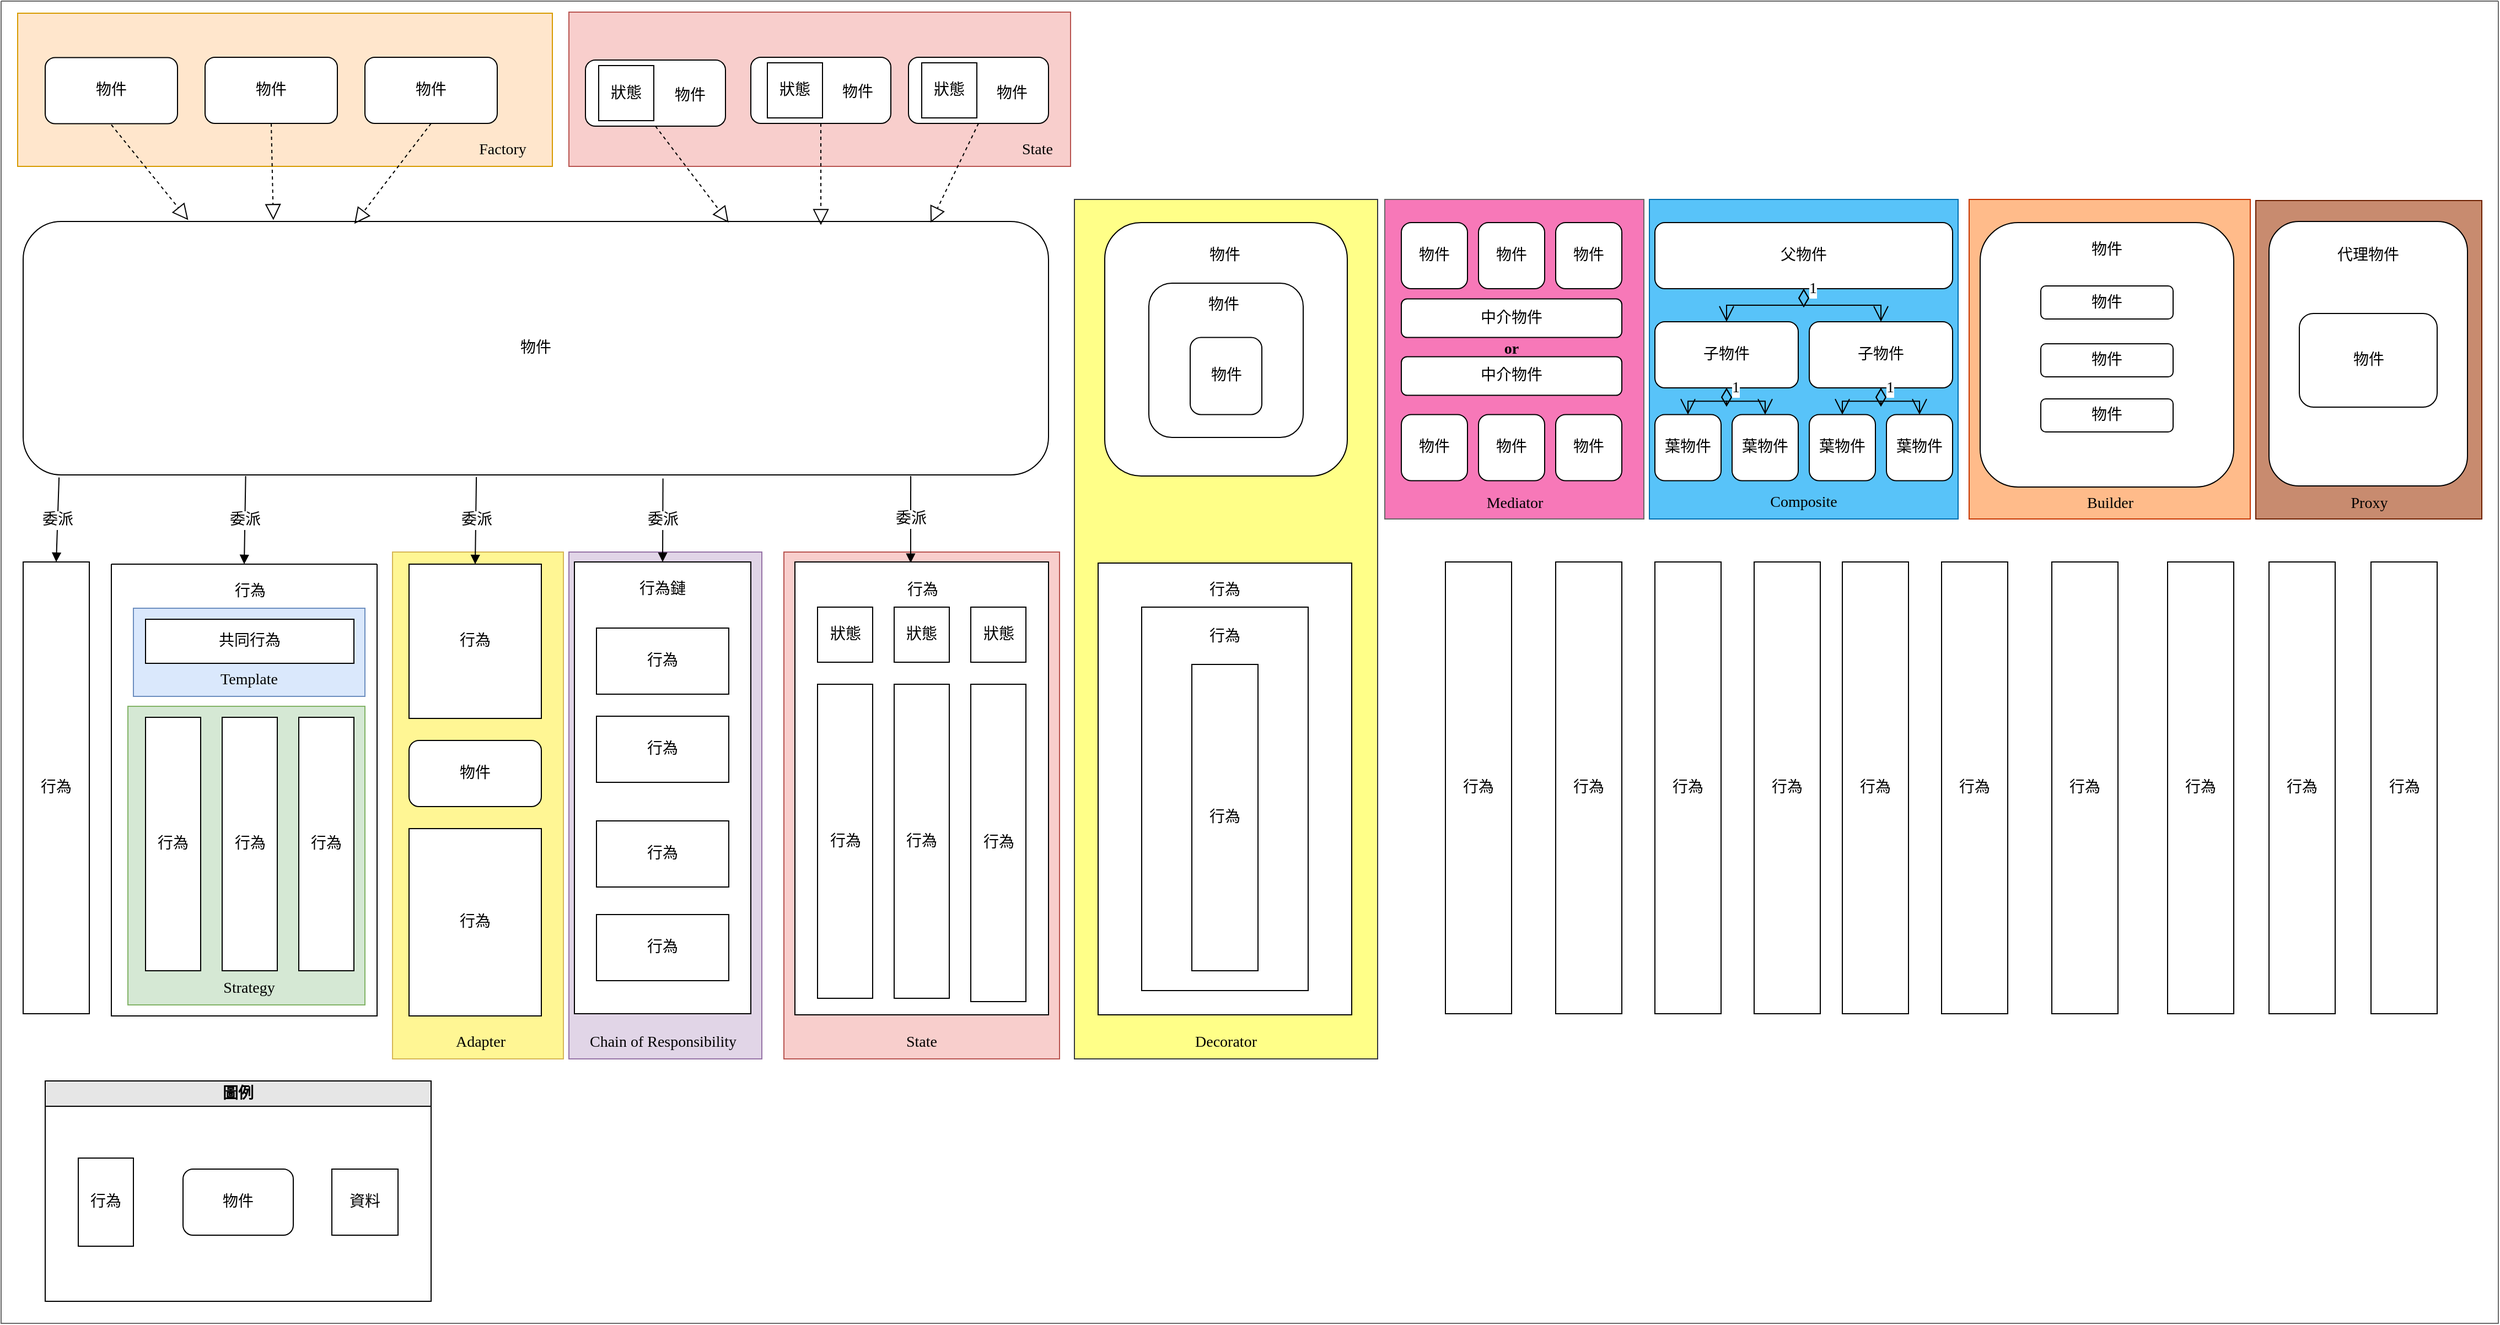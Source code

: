 <mxfile version="21.5.0" type="device">
  <diagram name="第 1 页" id="cLt7MoAZLG9p_WV4wRqP">
    <mxGraphModel dx="1418" dy="828" grid="1" gridSize="10" guides="1" tooltips="1" connect="1" arrows="1" fold="1" page="1" pageScale="1" pageWidth="2339" pageHeight="3300" math="0" shadow="0">
      <root>
        <mxCell id="0" />
        <mxCell id="1" parent="0" />
        <mxCell id="MHvYwJk31liGYIqGSOy9-57" value="" style="rounded=0;whiteSpace=wrap;html=1;fillColor=#58c3f9;fontColor=#000000;strokeColor=#006EAF;fontSize=14;verticalAlign=middle;fontFamily=Comic Sans MS;" parent="1" vertex="1">
          <mxGeometry x="1540" y="270" width="280" height="290" as="geometry" />
        </mxCell>
        <mxCell id="AflWwfmr-6gilCycjoMJ-1" value="" style="swimlane;startSize=0;fillColor=#f5f5f5;strokeColor=#666666;fontColor=#000000;fontSize=14;verticalAlign=middle;fontFamily=Comic Sans MS;labelBackgroundColor=#f2eeee;" parent="1" vertex="1">
          <mxGeometry x="45" y="90" width="2265" height="1200" as="geometry" />
        </mxCell>
        <mxCell id="MHvYwJk31liGYIqGSOy9-62" value="" style="rounded=0;whiteSpace=wrap;html=1;fillColor=#c88b6f;fontColor=#000000;strokeColor=#6D1F00;fontSize=14;verticalAlign=middle;fontFamily=Comic Sans MS;" parent="AflWwfmr-6gilCycjoMJ-1" vertex="1">
          <mxGeometry x="2045" y="181" width="205" height="289" as="geometry" />
        </mxCell>
        <mxCell id="MHvYwJk31liGYIqGSOy9-59" value="" style="rounded=0;whiteSpace=wrap;html=1;fillColor=#ffbb8a;fontColor=#000000;strokeColor=#C73500;fontSize=14;verticalAlign=middle;fontFamily=Comic Sans MS;" parent="AflWwfmr-6gilCycjoMJ-1" vertex="1">
          <mxGeometry x="1785" y="180" width="255" height="290" as="geometry" />
        </mxCell>
        <mxCell id="MHvYwJk31liGYIqGSOy9-55" value="" style="rounded=0;whiteSpace=wrap;html=1;fillColor=#f778b8;strokeColor=#666666;fontColor=#000000;fontSize=14;verticalAlign=middle;fontFamily=Comic Sans MS;" parent="AflWwfmr-6gilCycjoMJ-1" vertex="1">
          <mxGeometry x="1255" y="180" width="235" height="290" as="geometry" />
        </mxCell>
        <mxCell id="MHvYwJk31liGYIqGSOy9-53" value="" style="rounded=0;whiteSpace=wrap;html=1;fillColor=#f8cecc;strokeColor=#b85450;fontSize=14;verticalAlign=middle;fontFamily=Comic Sans MS;fontColor=#000000;" parent="AflWwfmr-6gilCycjoMJ-1" vertex="1">
          <mxGeometry x="515" y="10" width="455" height="140" as="geometry" />
        </mxCell>
        <mxCell id="MHvYwJk31liGYIqGSOy9-46" value="" style="rounded=0;whiteSpace=wrap;html=1;fillColor=#ffff88;strokeColor=#36393d;fontSize=14;verticalAlign=middle;fontFamily=Comic Sans MS;fontColor=#000000;" parent="AflWwfmr-6gilCycjoMJ-1" vertex="1">
          <mxGeometry x="973.5" y="180" width="275" height="780" as="geometry" />
        </mxCell>
        <mxCell id="MHvYwJk31liGYIqGSOy9-44" value="" style="rounded=0;whiteSpace=wrap;html=1;fillColor=#f8cecc;strokeColor=#b85450;fontSize=14;verticalAlign=middle;fontFamily=Comic Sans MS;fontColor=#000000;" parent="AflWwfmr-6gilCycjoMJ-1" vertex="1">
          <mxGeometry x="710" y="500" width="250" height="460" as="geometry" />
        </mxCell>
        <mxCell id="MHvYwJk31liGYIqGSOy9-15" value="" style="rounded=0;whiteSpace=wrap;html=1;fillColor=#e1d5e7;strokeColor=#9673a6;fontSize=14;verticalAlign=middle;fontFamily=Comic Sans MS;fontColor=#000000;" parent="AflWwfmr-6gilCycjoMJ-1" vertex="1">
          <mxGeometry x="515" y="500" width="175" height="460" as="geometry" />
        </mxCell>
        <mxCell id="MHvYwJk31liGYIqGSOy9-13" value="" style="rounded=0;whiteSpace=wrap;html=1;fillColor=#fff694;strokeColor=#d6b656;fontSize=14;verticalAlign=middle;fontFamily=Comic Sans MS;fontColor=#000000;" parent="AflWwfmr-6gilCycjoMJ-1" vertex="1">
          <mxGeometry x="355" y="500" width="155" height="460" as="geometry" />
        </mxCell>
        <mxCell id="MHvYwJk31liGYIqGSOy9-6" value="" style="rounded=0;whiteSpace=wrap;html=1;fillColor=#ffe6cc;strokeColor=#d79b00;fontSize=14;verticalAlign=middle;fontFamily=Comic Sans MS;fontColor=#000000;" parent="AflWwfmr-6gilCycjoMJ-1" vertex="1">
          <mxGeometry x="15" y="11" width="485" height="139" as="geometry" />
        </mxCell>
        <mxCell id="AflWwfmr-6gilCycjoMJ-4" value="" style="rounded=1;whiteSpace=wrap;html=1;fontSize=14;verticalAlign=middle;fontFamily=Comic Sans MS;fontColor=#000000;" parent="AflWwfmr-6gilCycjoMJ-1" vertex="1">
          <mxGeometry x="1795" y="201" width="230" height="240" as="geometry" />
        </mxCell>
        <mxCell id="od0R0NQeDGxOQlxYoaMJ-5" value="物件" style="rounded=1;whiteSpace=wrap;html=1;fontSize=14;verticalAlign=middle;fontFamily=Comic Sans MS;fontColor=#000000;" parent="AflWwfmr-6gilCycjoMJ-1" vertex="1">
          <mxGeometry x="1850" y="258.5" width="120" height="30" as="geometry" />
        </mxCell>
        <mxCell id="od0R0NQeDGxOQlxYoaMJ-9" value="物件" style="rounded=1;whiteSpace=wrap;html=1;fontSize=14;verticalAlign=middle;fontFamily=Comic Sans MS;fontColor=#000000;" parent="AflWwfmr-6gilCycjoMJ-1" vertex="1">
          <mxGeometry x="1850" y="361" width="120" height="30" as="geometry" />
        </mxCell>
        <mxCell id="od0R0NQeDGxOQlxYoaMJ-8" value="物件" style="rounded=1;whiteSpace=wrap;html=1;fontSize=14;verticalAlign=middle;fontFamily=Comic Sans MS;fontColor=#000000;" parent="AflWwfmr-6gilCycjoMJ-1" vertex="1">
          <mxGeometry x="1850" y="311" width="120" height="30" as="geometry" />
        </mxCell>
        <mxCell id="od0R0NQeDGxOQlxYoaMJ-14" value="行為" style="rounded=0;whiteSpace=wrap;html=1;fontSize=14;verticalAlign=middle;fontFamily=Comic Sans MS;fontColor=#000000;" parent="AflWwfmr-6gilCycjoMJ-1" vertex="1">
          <mxGeometry x="370" y="511" width="120" height="140" as="geometry" />
        </mxCell>
        <mxCell id="od0R0NQeDGxOQlxYoaMJ-15" value="物件" style="rounded=1;whiteSpace=wrap;html=1;fontSize=14;verticalAlign=middle;fontFamily=Comic Sans MS;fontColor=#000000;" parent="AflWwfmr-6gilCycjoMJ-1" vertex="1">
          <mxGeometry x="370" y="671" width="120" height="60" as="geometry" />
        </mxCell>
        <mxCell id="od0R0NQeDGxOQlxYoaMJ-17" value="行為" style="rounded=0;whiteSpace=wrap;html=1;fontSize=14;verticalAlign=middle;fontFamily=Comic Sans MS;fontColor=#000000;" parent="AflWwfmr-6gilCycjoMJ-1" vertex="1">
          <mxGeometry x="370" y="751" width="120" height="170" as="geometry" />
        </mxCell>
        <mxCell id="od0R0NQeDGxOQlxYoaMJ-18" value="父物件" style="rounded=1;whiteSpace=wrap;html=1;fontSize=14;verticalAlign=middle;fontFamily=Comic Sans MS;fontColor=#000000;" parent="AflWwfmr-6gilCycjoMJ-1" vertex="1">
          <mxGeometry x="1500" y="201" width="270" height="60" as="geometry" />
        </mxCell>
        <mxCell id="od0R0NQeDGxOQlxYoaMJ-21" value="子物件" style="rounded=1;whiteSpace=wrap;html=1;fontSize=14;verticalAlign=middle;fontFamily=Comic Sans MS;fontColor=#000000;" parent="AflWwfmr-6gilCycjoMJ-1" vertex="1">
          <mxGeometry x="1500" y="291" width="130" height="60" as="geometry" />
        </mxCell>
        <mxCell id="od0R0NQeDGxOQlxYoaMJ-20" value="子物件" style="rounded=1;whiteSpace=wrap;html=1;fontSize=14;verticalAlign=middle;fontFamily=Comic Sans MS;fontColor=#000000;" parent="AflWwfmr-6gilCycjoMJ-1" vertex="1">
          <mxGeometry x="1640" y="291" width="130" height="60" as="geometry" />
        </mxCell>
        <mxCell id="od0R0NQeDGxOQlxYoaMJ-19" value="葉物件" style="rounded=1;whiteSpace=wrap;html=1;fontSize=14;verticalAlign=middle;fontFamily=Comic Sans MS;fontColor=#000000;" parent="AflWwfmr-6gilCycjoMJ-1" vertex="1">
          <mxGeometry x="1500" y="375.25" width="60" height="60" as="geometry" />
        </mxCell>
        <mxCell id="od0R0NQeDGxOQlxYoaMJ-23" value="葉物件" style="rounded=1;whiteSpace=wrap;html=1;fontSize=14;verticalAlign=middle;fontFamily=Comic Sans MS;fontColor=#000000;" parent="AflWwfmr-6gilCycjoMJ-1" vertex="1">
          <mxGeometry x="1570" y="375.25" width="60" height="60" as="geometry" />
        </mxCell>
        <mxCell id="od0R0NQeDGxOQlxYoaMJ-25" value="葉物件" style="rounded=1;whiteSpace=wrap;html=1;fontSize=14;verticalAlign=middle;fontFamily=Comic Sans MS;fontColor=#000000;" parent="AflWwfmr-6gilCycjoMJ-1" vertex="1">
          <mxGeometry x="1640" y="375.25" width="60" height="60" as="geometry" />
        </mxCell>
        <mxCell id="od0R0NQeDGxOQlxYoaMJ-24" value="葉物件" style="rounded=1;whiteSpace=wrap;html=1;fontSize=14;verticalAlign=middle;fontFamily=Comic Sans MS;fontColor=#000000;" parent="AflWwfmr-6gilCycjoMJ-1" vertex="1">
          <mxGeometry x="1710" y="375.25" width="60" height="60" as="geometry" />
        </mxCell>
        <mxCell id="od0R0NQeDGxOQlxYoaMJ-26" value="" style="rounded=1;whiteSpace=wrap;html=1;fontSize=14;verticalAlign=middle;fontFamily=Comic Sans MS;fontColor=#000000;" parent="AflWwfmr-6gilCycjoMJ-1" vertex="1">
          <mxGeometry x="2057" y="200" width="180" height="240" as="geometry" />
        </mxCell>
        <mxCell id="od0R0NQeDGxOQlxYoaMJ-27" value="物件" style="rounded=1;whiteSpace=wrap;html=1;fontSize=14;verticalAlign=middle;fontFamily=Comic Sans MS;fontColor=#000000;" parent="AflWwfmr-6gilCycjoMJ-1" vertex="1">
          <mxGeometry x="2084.5" y="283.5" width="125" height="85" as="geometry" />
        </mxCell>
        <mxCell id="od0R0NQeDGxOQlxYoaMJ-30" value="&lt;font style=&quot;font-size: 14px;&quot;&gt;物件&lt;/font&gt;" style="rounded=1;whiteSpace=wrap;html=1;fontSize=14;verticalAlign=middle;fontFamily=Comic Sans MS;fontColor=#000000;" parent="AflWwfmr-6gilCycjoMJ-1" vertex="1">
          <mxGeometry x="330" y="51" width="120" height="60" as="geometry" />
        </mxCell>
        <mxCell id="od0R0NQeDGxOQlxYoaMJ-31" value="&lt;font style=&quot;font-size: 14px;&quot;&gt;物件&lt;/font&gt;" style="rounded=1;whiteSpace=wrap;html=1;fontSize=14;verticalAlign=middle;fontFamily=Comic Sans MS;fontColor=#000000;" parent="AflWwfmr-6gilCycjoMJ-1" vertex="1">
          <mxGeometry x="20" y="200" width="930" height="230" as="geometry" />
        </mxCell>
        <mxCell id="od0R0NQeDGxOQlxYoaMJ-34" value="中介物件" style="rounded=1;whiteSpace=wrap;html=1;fontSize=14;verticalAlign=middle;fontFamily=Comic Sans MS;fontColor=#000000;" parent="AflWwfmr-6gilCycjoMJ-1" vertex="1">
          <mxGeometry x="1270" y="322.75" width="200" height="35" as="geometry" />
        </mxCell>
        <mxCell id="od0R0NQeDGxOQlxYoaMJ-35" value="物件" style="rounded=1;whiteSpace=wrap;html=1;fontSize=14;verticalAlign=middle;fontFamily=Comic Sans MS;fontColor=#000000;" parent="AflWwfmr-6gilCycjoMJ-1" vertex="1">
          <mxGeometry x="1270" y="375.25" width="60" height="60" as="geometry" />
        </mxCell>
        <mxCell id="od0R0NQeDGxOQlxYoaMJ-36" value="物件" style="rounded=1;whiteSpace=wrap;html=1;fontSize=14;verticalAlign=middle;fontFamily=Comic Sans MS;fontColor=#000000;" parent="AflWwfmr-6gilCycjoMJ-1" vertex="1">
          <mxGeometry x="1340" y="375.25" width="60" height="60" as="geometry" />
        </mxCell>
        <mxCell id="od0R0NQeDGxOQlxYoaMJ-37" value="物件" style="rounded=1;whiteSpace=wrap;html=1;fontSize=14;verticalAlign=middle;fontFamily=Comic Sans MS;fontColor=#000000;" parent="AflWwfmr-6gilCycjoMJ-1" vertex="1">
          <mxGeometry x="1410" y="375.25" width="60" height="60" as="geometry" />
        </mxCell>
        <mxCell id="od0R0NQeDGxOQlxYoaMJ-38" value="" style="rounded=0;whiteSpace=wrap;html=1;fontSize=14;verticalAlign=middle;fontFamily=Comic Sans MS;fontColor=#000000;" parent="AflWwfmr-6gilCycjoMJ-1" vertex="1">
          <mxGeometry x="520" y="509" width="160" height="410" as="geometry" />
        </mxCell>
        <mxCell id="od0R0NQeDGxOQlxYoaMJ-42" value="行為" style="rounded=0;whiteSpace=wrap;html=1;fontSize=14;verticalAlign=middle;fontFamily=Comic Sans MS;fontColor=#000000;" parent="AflWwfmr-6gilCycjoMJ-1" vertex="1">
          <mxGeometry x="540" y="569" width="120" height="60" as="geometry" />
        </mxCell>
        <mxCell id="od0R0NQeDGxOQlxYoaMJ-41" value="行為" style="rounded=0;whiteSpace=wrap;html=1;fontSize=14;verticalAlign=middle;fontFamily=Comic Sans MS;fontColor=#000000;" parent="AflWwfmr-6gilCycjoMJ-1" vertex="1">
          <mxGeometry x="540" y="649" width="120" height="60" as="geometry" />
        </mxCell>
        <mxCell id="od0R0NQeDGxOQlxYoaMJ-40" value="行為" style="rounded=0;whiteSpace=wrap;html=1;fontSize=14;verticalAlign=middle;fontFamily=Comic Sans MS;fontColor=#000000;" parent="AflWwfmr-6gilCycjoMJ-1" vertex="1">
          <mxGeometry x="540" y="744" width="120" height="60" as="geometry" />
        </mxCell>
        <mxCell id="6RVQcNZlPrnJkHk5CMSb-2" value="&lt;font style=&quot;font-size: 14px;&quot;&gt;物件&lt;/font&gt;" style="rounded=1;whiteSpace=wrap;html=1;fontSize=14;verticalAlign=middle;fontFamily=Comic Sans MS;fontColor=#000000;" parent="AflWwfmr-6gilCycjoMJ-1" vertex="1">
          <mxGeometry x="40" y="51.25" width="120" height="60" as="geometry" />
        </mxCell>
        <mxCell id="6RVQcNZlPrnJkHk5CMSb-1" value="&lt;font style=&quot;font-size: 14px;&quot;&gt;物件&lt;/font&gt;" style="rounded=1;whiteSpace=wrap;html=1;fontSize=14;verticalAlign=middle;fontFamily=Comic Sans MS;fontColor=#000000;" parent="AflWwfmr-6gilCycjoMJ-1" vertex="1">
          <mxGeometry x="185" y="51" width="120" height="60" as="geometry" />
        </mxCell>
        <mxCell id="6RVQcNZlPrnJkHk5CMSb-6" value="" style="swimlane;startSize=0;fontSize=14;verticalAlign=middle;fontFamily=Comic Sans MS;fontColor=#000000;" parent="AflWwfmr-6gilCycjoMJ-1" vertex="1">
          <mxGeometry x="100" y="511" width="241" height="410" as="geometry" />
        </mxCell>
        <mxCell id="MHvYwJk31liGYIqGSOy9-10" value="" style="rounded=0;whiteSpace=wrap;html=1;fillColor=#d5e8d4;strokeColor=#82b366;fontSize=14;verticalAlign=middle;fontFamily=Comic Sans MS;fontColor=#000000;" parent="6RVQcNZlPrnJkHk5CMSb-6" vertex="1">
          <mxGeometry x="15" y="129" width="215" height="271" as="geometry" />
        </mxCell>
        <mxCell id="MHvYwJk31liGYIqGSOy9-8" value="" style="rounded=0;whiteSpace=wrap;html=1;fillColor=#dae8fc;strokeColor=#6c8ebf;fontSize=14;verticalAlign=middle;fontFamily=Comic Sans MS;fontColor=#000000;" parent="6RVQcNZlPrnJkHk5CMSb-6" vertex="1">
          <mxGeometry x="20" y="40" width="210" height="80" as="geometry" />
        </mxCell>
        <mxCell id="6RVQcNZlPrnJkHk5CMSb-5" value="&lt;font style=&quot;font-size: 14px;&quot;&gt;行為&lt;/font&gt;" style="text;html=1;strokeColor=none;fillColor=none;align=center;verticalAlign=middle;whiteSpace=wrap;rounded=0;fontSize=14;fontFamily=Comic Sans MS;fontColor=#000000;" parent="6RVQcNZlPrnJkHk5CMSb-6" vertex="1">
          <mxGeometry x="96" y="10" width="60" height="30" as="geometry" />
        </mxCell>
        <mxCell id="od0R0NQeDGxOQlxYoaMJ-43" value="&lt;font style=&quot;font-size: 14px;&quot;&gt;共同行為&lt;/font&gt;" style="rounded=0;whiteSpace=wrap;html=1;fontSize=14;verticalAlign=middle;fontFamily=Comic Sans MS;fontColor=#000000;" parent="6RVQcNZlPrnJkHk5CMSb-6" vertex="1">
          <mxGeometry x="31" y="50" width="189" height="40" as="geometry" />
        </mxCell>
        <mxCell id="6RVQcNZlPrnJkHk5CMSb-9" value="行為" style="rounded=0;whiteSpace=wrap;html=1;fontSize=14;verticalAlign=middle;fontFamily=Comic Sans MS;fontColor=#000000;" parent="6RVQcNZlPrnJkHk5CMSb-6" vertex="1">
          <mxGeometry x="31" y="139" width="50" height="230" as="geometry" />
        </mxCell>
        <mxCell id="6RVQcNZlPrnJkHk5CMSb-8" value="行為" style="rounded=0;whiteSpace=wrap;html=1;fontSize=14;verticalAlign=middle;fontFamily=Comic Sans MS;fontColor=#000000;" parent="6RVQcNZlPrnJkHk5CMSb-6" vertex="1">
          <mxGeometry x="100.5" y="139" width="50" height="230" as="geometry" />
        </mxCell>
        <mxCell id="od0R0NQeDGxOQlxYoaMJ-12" value="行為" style="rounded=0;whiteSpace=wrap;html=1;fontSize=14;verticalAlign=middle;fontFamily=Comic Sans MS;fontColor=#000000;" parent="6RVQcNZlPrnJkHk5CMSb-6" vertex="1">
          <mxGeometry x="170" y="139" width="50" height="230" as="geometry" />
        </mxCell>
        <mxCell id="MHvYwJk31liGYIqGSOy9-9" value="Template" style="text;html=1;strokeColor=none;fillColor=none;align=center;verticalAlign=middle;whiteSpace=wrap;rounded=0;fontSize=14;fontFamily=Comic Sans MS;fontColor=#000000;" parent="6RVQcNZlPrnJkHk5CMSb-6" vertex="1">
          <mxGeometry x="95" y="90" width="60" height="30" as="geometry" />
        </mxCell>
        <mxCell id="MHvYwJk31liGYIqGSOy9-11" value="Strategy" style="text;html=1;align=center;verticalAlign=middle;whiteSpace=wrap;rounded=0;fontSize=14;fontFamily=Comic Sans MS;fontColor=#000000;" parent="6RVQcNZlPrnJkHk5CMSb-6" vertex="1">
          <mxGeometry x="95" y="370" width="60" height="30" as="geometry" />
        </mxCell>
        <mxCell id="6RVQcNZlPrnJkHk5CMSb-10" value="行為" style="rounded=0;whiteSpace=wrap;html=1;fontSize=14;verticalAlign=middle;fontFamily=Comic Sans MS;fontColor=#000000;" parent="AflWwfmr-6gilCycjoMJ-1" vertex="1">
          <mxGeometry x="540" y="829" width="120" height="60" as="geometry" />
        </mxCell>
        <mxCell id="6RVQcNZlPrnJkHk5CMSb-11" value="行為鏈" style="text;html=1;strokeColor=none;fillColor=none;align=center;verticalAlign=middle;whiteSpace=wrap;rounded=0;fontSize=14;fontFamily=Comic Sans MS;fontColor=#000000;" parent="AflWwfmr-6gilCycjoMJ-1" vertex="1">
          <mxGeometry x="570" y="519" width="60" height="30" as="geometry" />
        </mxCell>
        <mxCell id="6RVQcNZlPrnJkHk5CMSb-23" value="" style="rounded=1;whiteSpace=wrap;html=1;fontSize=14;verticalAlign=middle;fontFamily=Comic Sans MS;fontColor=#000000;" parent="AflWwfmr-6gilCycjoMJ-1" vertex="1">
          <mxGeometry x="530" y="53.5" width="127" height="60" as="geometry" />
        </mxCell>
        <mxCell id="6RVQcNZlPrnJkHk5CMSb-25" value="狀態" style="whiteSpace=wrap;html=1;aspect=fixed;strokeColor=default;rounded=0;fontSize=14;verticalAlign=middle;fontFamily=Comic Sans MS;fontColor=#000000;" parent="AflWwfmr-6gilCycjoMJ-1" vertex="1">
          <mxGeometry x="542" y="58.5" width="50" height="50" as="geometry" />
        </mxCell>
        <mxCell id="6RVQcNZlPrnJkHk5CMSb-26" value="物件" style="text;html=1;strokeColor=none;fillColor=none;align=center;verticalAlign=middle;whiteSpace=wrap;rounded=0;fontSize=14;fontFamily=Comic Sans MS;fontColor=#000000;" parent="AflWwfmr-6gilCycjoMJ-1" vertex="1">
          <mxGeometry x="595" y="71" width="60" height="30" as="geometry" />
        </mxCell>
        <mxCell id="6RVQcNZlPrnJkHk5CMSb-30" value="" style="rounded=1;whiteSpace=wrap;html=1;fontSize=14;verticalAlign=middle;fontFamily=Comic Sans MS;fontColor=#000000;" parent="AflWwfmr-6gilCycjoMJ-1" vertex="1">
          <mxGeometry x="680" y="51" width="127" height="60" as="geometry" />
        </mxCell>
        <mxCell id="6RVQcNZlPrnJkHk5CMSb-31" value="狀態" style="whiteSpace=wrap;html=1;aspect=fixed;fontSize=14;verticalAlign=middle;fontFamily=Comic Sans MS;fontColor=#000000;" parent="AflWwfmr-6gilCycjoMJ-1" vertex="1">
          <mxGeometry x="695" y="56" width="50" height="50" as="geometry" />
        </mxCell>
        <mxCell id="6RVQcNZlPrnJkHk5CMSb-32" value="物件" style="text;html=1;strokeColor=none;fillColor=none;align=center;verticalAlign=middle;whiteSpace=wrap;rounded=0;fontSize=14;fontFamily=Comic Sans MS;fontColor=#000000;" parent="AflWwfmr-6gilCycjoMJ-1" vertex="1">
          <mxGeometry x="747" y="67.5" width="60" height="30" as="geometry" />
        </mxCell>
        <mxCell id="6RVQcNZlPrnJkHk5CMSb-33" value="" style="rounded=1;whiteSpace=wrap;html=1;fontSize=14;verticalAlign=middle;fontFamily=Comic Sans MS;fontColor=#000000;" parent="AflWwfmr-6gilCycjoMJ-1" vertex="1">
          <mxGeometry x="823" y="51" width="127" height="60" as="geometry" />
        </mxCell>
        <mxCell id="6RVQcNZlPrnJkHk5CMSb-34" value="狀態" style="whiteSpace=wrap;html=1;aspect=fixed;fontSize=14;verticalAlign=middle;fontFamily=Comic Sans MS;fontColor=#000000;" parent="AflWwfmr-6gilCycjoMJ-1" vertex="1">
          <mxGeometry x="835" y="56" width="50" height="50" as="geometry" />
        </mxCell>
        <mxCell id="6RVQcNZlPrnJkHk5CMSb-35" value="物件" style="text;html=1;strokeColor=none;fillColor=none;align=center;verticalAlign=middle;whiteSpace=wrap;rounded=0;fontSize=14;fontFamily=Comic Sans MS;fontColor=#000000;" parent="AflWwfmr-6gilCycjoMJ-1" vertex="1">
          <mxGeometry x="887" y="68.5" width="60" height="30" as="geometry" />
        </mxCell>
        <mxCell id="6RVQcNZlPrnJkHk5CMSb-38" value="物件" style="text;html=1;strokeColor=none;fillColor=none;align=center;verticalAlign=middle;whiteSpace=wrap;rounded=0;fontSize=14;fontFamily=Comic Sans MS;fontColor=#000000;" parent="AflWwfmr-6gilCycjoMJ-1" vertex="1">
          <mxGeometry x="1880" y="211" width="60" height="30" as="geometry" />
        </mxCell>
        <mxCell id="6RVQcNZlPrnJkHk5CMSb-41" value="物件" style="rounded=1;whiteSpace=wrap;html=1;fontSize=14;verticalAlign=middle;fontFamily=Comic Sans MS;fontColor=#000000;" parent="AflWwfmr-6gilCycjoMJ-1" vertex="1">
          <mxGeometry x="1270" y="201" width="60" height="60" as="geometry" />
        </mxCell>
        <mxCell id="6RVQcNZlPrnJkHk5CMSb-40" value="物件" style="rounded=1;whiteSpace=wrap;html=1;fontSize=14;verticalAlign=middle;fontFamily=Comic Sans MS;fontColor=#000000;" parent="AflWwfmr-6gilCycjoMJ-1" vertex="1">
          <mxGeometry x="1340" y="201" width="60" height="60" as="geometry" />
        </mxCell>
        <mxCell id="6RVQcNZlPrnJkHk5CMSb-39" value="物件" style="rounded=1;whiteSpace=wrap;html=1;fontSize=14;verticalAlign=middle;fontFamily=Comic Sans MS;fontColor=#000000;" parent="AflWwfmr-6gilCycjoMJ-1" vertex="1">
          <mxGeometry x="1410" y="201" width="60" height="60" as="geometry" />
        </mxCell>
        <mxCell id="6RVQcNZlPrnJkHk5CMSb-104" value="中介物件" style="rounded=1;whiteSpace=wrap;html=1;fontSize=14;verticalAlign=middle;fontFamily=Comic Sans MS;fontColor=#000000;" parent="AflWwfmr-6gilCycjoMJ-1" vertex="1">
          <mxGeometry x="1270" y="270.25" width="200" height="35" as="geometry" />
        </mxCell>
        <mxCell id="hc8bJ8ulxfUXJLUtWlQE-1" value="代理物件" style="text;html=1;strokeColor=none;fillColor=none;align=center;verticalAlign=middle;whiteSpace=wrap;rounded=0;fontSize=14;fontFamily=Comic Sans MS;fontColor=#000000;" parent="AflWwfmr-6gilCycjoMJ-1" vertex="1">
          <mxGeometry x="2117" y="216" width="60" height="30" as="geometry" />
        </mxCell>
        <mxCell id="hc8bJ8ulxfUXJLUtWlQE-4" value="行為" style="rounded=0;whiteSpace=wrap;html=1;align=center;fontSize=14;verticalAlign=middle;fontFamily=Comic Sans MS;fontColor=#000000;" parent="AflWwfmr-6gilCycjoMJ-1" vertex="1">
          <mxGeometry x="1310" y="509" width="60" height="410" as="geometry" />
        </mxCell>
        <mxCell id="hc8bJ8ulxfUXJLUtWlQE-5" value="行為" style="rounded=0;whiteSpace=wrap;html=1;align=center;fontSize=14;verticalAlign=middle;fontFamily=Comic Sans MS;fontColor=#000000;" parent="AflWwfmr-6gilCycjoMJ-1" vertex="1">
          <mxGeometry x="1410" y="509" width="60" height="410" as="geometry" />
        </mxCell>
        <mxCell id="hc8bJ8ulxfUXJLUtWlQE-6" value="行為" style="rounded=0;whiteSpace=wrap;html=1;align=center;fontSize=14;verticalAlign=middle;fontFamily=Comic Sans MS;fontColor=#000000;" parent="AflWwfmr-6gilCycjoMJ-1" vertex="1">
          <mxGeometry x="1500" y="509" width="60" height="410" as="geometry" />
        </mxCell>
        <mxCell id="hc8bJ8ulxfUXJLUtWlQE-7" value="行為" style="rounded=0;whiteSpace=wrap;html=1;align=center;fontSize=14;verticalAlign=middle;fontFamily=Comic Sans MS;fontColor=#000000;" parent="AflWwfmr-6gilCycjoMJ-1" vertex="1">
          <mxGeometry x="1590" y="509" width="60" height="410" as="geometry" />
        </mxCell>
        <mxCell id="hc8bJ8ulxfUXJLUtWlQE-8" value="行為" style="rounded=0;whiteSpace=wrap;html=1;align=center;fontSize=14;verticalAlign=middle;fontFamily=Comic Sans MS;fontColor=#000000;" parent="AflWwfmr-6gilCycjoMJ-1" vertex="1">
          <mxGeometry x="1670" y="509" width="60" height="410" as="geometry" />
        </mxCell>
        <mxCell id="hc8bJ8ulxfUXJLUtWlQE-9" value="行為" style="rounded=0;whiteSpace=wrap;html=1;align=center;fontSize=14;verticalAlign=middle;fontFamily=Comic Sans MS;fontColor=#000000;" parent="AflWwfmr-6gilCycjoMJ-1" vertex="1">
          <mxGeometry x="1760" y="509" width="60" height="410" as="geometry" />
        </mxCell>
        <mxCell id="hc8bJ8ulxfUXJLUtWlQE-10" value="行為" style="rounded=0;whiteSpace=wrap;html=1;align=center;fontSize=14;verticalAlign=middle;fontFamily=Comic Sans MS;fontColor=#000000;" parent="AflWwfmr-6gilCycjoMJ-1" vertex="1">
          <mxGeometry x="1860" y="509" width="60" height="410" as="geometry" />
        </mxCell>
        <mxCell id="hc8bJ8ulxfUXJLUtWlQE-11" value="行為" style="rounded=0;whiteSpace=wrap;html=1;align=center;fontSize=14;verticalAlign=middle;fontFamily=Comic Sans MS;fontColor=#000000;" parent="AflWwfmr-6gilCycjoMJ-1" vertex="1">
          <mxGeometry x="1965" y="509" width="60" height="410" as="geometry" />
        </mxCell>
        <mxCell id="hc8bJ8ulxfUXJLUtWlQE-12" value="行為" style="rounded=0;whiteSpace=wrap;html=1;align=center;fontSize=14;verticalAlign=middle;fontFamily=Comic Sans MS;fontColor=#000000;" parent="AflWwfmr-6gilCycjoMJ-1" vertex="1">
          <mxGeometry x="2057" y="509" width="60" height="410" as="geometry" />
        </mxCell>
        <mxCell id="hc8bJ8ulxfUXJLUtWlQE-13" value="行為" style="rounded=0;whiteSpace=wrap;html=1;align=center;fontSize=14;verticalAlign=middle;fontFamily=Comic Sans MS;fontColor=#000000;" parent="AflWwfmr-6gilCycjoMJ-1" vertex="1">
          <mxGeometry x="2149.5" y="509" width="60" height="410" as="geometry" />
        </mxCell>
        <mxCell id="od0R0NQeDGxOQlxYoaMJ-28" value="" style="rounded=1;whiteSpace=wrap;html=1;fontSize=14;verticalAlign=middle;fontFamily=Comic Sans MS;fontColor=#000000;" parent="AflWwfmr-6gilCycjoMJ-1" vertex="1">
          <mxGeometry x="1001" y="201" width="220" height="230" as="geometry" />
        </mxCell>
        <mxCell id="od0R0NQeDGxOQlxYoaMJ-32" value="" style="rounded=1;whiteSpace=wrap;html=1;fontSize=14;verticalAlign=middle;fontFamily=Comic Sans MS;fontColor=#000000;" parent="AflWwfmr-6gilCycjoMJ-1" vertex="1">
          <mxGeometry x="1041" y="256" width="140" height="140" as="geometry" />
        </mxCell>
        <mxCell id="od0R0NQeDGxOQlxYoaMJ-33" value="物件" style="rounded=1;whiteSpace=wrap;html=1;fontSize=14;verticalAlign=middle;fontFamily=Comic Sans MS;fontColor=#000000;" parent="AflWwfmr-6gilCycjoMJ-1" vertex="1">
          <mxGeometry x="1078.5" y="305.25" width="65" height="70" as="geometry" />
        </mxCell>
        <mxCell id="hc8bJ8ulxfUXJLUtWlQE-14" value="物件" style="text;html=1;strokeColor=none;fillColor=none;align=center;verticalAlign=middle;whiteSpace=wrap;rounded=0;fontSize=14;fontFamily=Comic Sans MS;fontColor=#000000;" parent="AflWwfmr-6gilCycjoMJ-1" vertex="1">
          <mxGeometry x="1078.5" y="261" width="60" height="30" as="geometry" />
        </mxCell>
        <mxCell id="hc8bJ8ulxfUXJLUtWlQE-15" value="物件" style="text;html=1;strokeColor=none;fillColor=none;align=center;verticalAlign=middle;whiteSpace=wrap;rounded=0;fontSize=14;fontFamily=Comic Sans MS;fontColor=#000000;" parent="AflWwfmr-6gilCycjoMJ-1" vertex="1">
          <mxGeometry x="1079.5" y="216" width="60" height="30" as="geometry" />
        </mxCell>
        <mxCell id="hc8bJ8ulxfUXJLUtWlQE-27" value="行為" style="rounded=0;whiteSpace=wrap;html=1;align=center;fontSize=14;verticalAlign=middle;fontFamily=Comic Sans MS;fontColor=#000000;" parent="AflWwfmr-6gilCycjoMJ-1" vertex="1">
          <mxGeometry x="20" y="509" width="60" height="410" as="geometry" />
        </mxCell>
        <mxCell id="hc8bJ8ulxfUXJLUtWlQE-36" value="委派" style="html=1;verticalAlign=middle;endArrow=block;curved=0;rounded=0;exitX=0.035;exitY=1.01;exitDx=0;exitDy=0;exitPerimeter=0;entryX=0.5;entryY=0;entryDx=0;entryDy=0;fontSize=14;fontFamily=Comic Sans MS;fontColor=#000000;" parent="AflWwfmr-6gilCycjoMJ-1" source="od0R0NQeDGxOQlxYoaMJ-31" target="hc8bJ8ulxfUXJLUtWlQE-27" edge="1">
          <mxGeometry width="80" relative="1" as="geometry">
            <mxPoint x="390" y="620" as="sourcePoint" />
            <mxPoint x="470" y="620" as="targetPoint" />
          </mxGeometry>
        </mxCell>
        <mxCell id="hc8bJ8ulxfUXJLUtWlQE-37" value="委派" style="html=1;verticalAlign=middle;endArrow=block;curved=0;rounded=0;exitX=0.217;exitY=1;exitDx=0;exitDy=0;exitPerimeter=0;entryX=0.5;entryY=0;entryDx=0;entryDy=0;fontSize=14;fontFamily=Comic Sans MS;fontColor=#000000;" parent="AflWwfmr-6gilCycjoMJ-1" target="6RVQcNZlPrnJkHk5CMSb-6" edge="1">
          <mxGeometry width="80" relative="1" as="geometry">
            <mxPoint x="221.81" y="431" as="sourcePoint" />
            <mxPoint x="60" y="520" as="targetPoint" />
          </mxGeometry>
        </mxCell>
        <mxCell id="hc8bJ8ulxfUXJLUtWlQE-38" value="委派" style="html=1;verticalAlign=middle;endArrow=block;curved=0;rounded=0;entryX=0.5;entryY=0;entryDx=0;entryDy=0;exitX=0.442;exitY=1.004;exitDx=0;exitDy=0;exitPerimeter=0;fontSize=14;fontFamily=Comic Sans MS;fontColor=#000000;" parent="AflWwfmr-6gilCycjoMJ-1" target="od0R0NQeDGxOQlxYoaMJ-14" edge="1">
          <mxGeometry width="80" relative="1" as="geometry">
            <mxPoint x="431.06" y="431.92" as="sourcePoint" />
            <mxPoint x="70" y="530" as="targetPoint" />
          </mxGeometry>
        </mxCell>
        <mxCell id="hc8bJ8ulxfUXJLUtWlQE-39" value="委派" style="html=1;verticalAlign=middle;endArrow=block;curved=0;rounded=0;entryX=0.5;entryY=0;entryDx=0;entryDy=0;exitX=0.624;exitY=1.01;exitDx=0;exitDy=0;exitPerimeter=0;fontSize=14;fontFamily=Comic Sans MS;fontColor=#000000;" parent="AflWwfmr-6gilCycjoMJ-1" target="od0R0NQeDGxOQlxYoaMJ-38" edge="1">
          <mxGeometry width="80" relative="1" as="geometry">
            <mxPoint x="600.32" y="433.3" as="sourcePoint" />
            <mxPoint x="440" y="521" as="targetPoint" />
          </mxGeometry>
        </mxCell>
        <mxCell id="hc8bJ8ulxfUXJLUtWlQE-40" value="委派" style="html=1;verticalAlign=middle;endArrow=block;curved=0;rounded=0;entryX=0.477;entryY=0.002;entryDx=0;entryDy=0;entryPerimeter=0;exitX=0.871;exitY=1;exitDx=0;exitDy=0;exitPerimeter=0;fontSize=14;fontFamily=Comic Sans MS;fontColor=#000000;" parent="AflWwfmr-6gilCycjoMJ-1" edge="1">
          <mxGeometry width="80" relative="1" as="geometry">
            <mxPoint x="825.03" y="431" as="sourcePoint" />
            <mxPoint x="824.957" y="509.82" as="targetPoint" />
          </mxGeometry>
        </mxCell>
        <mxCell id="hc8bJ8ulxfUXJLUtWlQE-41" value="" style="endArrow=block;dashed=1;endFill=0;endSize=12;html=1;rounded=0;exitX=0.5;exitY=1;exitDx=0;exitDy=0;entryX=0.161;entryY=-0.01;entryDx=0;entryDy=0;entryPerimeter=0;fontSize=14;verticalAlign=middle;fontFamily=Comic Sans MS;fontColor=#000000;" parent="AflWwfmr-6gilCycjoMJ-1" edge="1">
          <mxGeometry width="160" relative="1" as="geometry">
            <mxPoint x="100" y="112.25" as="sourcePoint" />
            <mxPoint x="169.73" y="198.7" as="targetPoint" />
          </mxGeometry>
        </mxCell>
        <mxCell id="hc8bJ8ulxfUXJLUtWlQE-42" value="" style="endArrow=block;dashed=1;endFill=0;endSize=12;html=1;rounded=0;exitX=0.5;exitY=1;exitDx=0;exitDy=0;entryX=0.244;entryY=-0.01;entryDx=0;entryDy=0;entryPerimeter=0;fontSize=14;verticalAlign=middle;fontFamily=Comic Sans MS;fontColor=#000000;" parent="AflWwfmr-6gilCycjoMJ-1" source="6RVQcNZlPrnJkHk5CMSb-1" edge="1">
          <mxGeometry width="160" relative="1" as="geometry">
            <mxPoint x="110" y="122" as="sourcePoint" />
            <mxPoint x="246.92" y="198.7" as="targetPoint" />
          </mxGeometry>
        </mxCell>
        <mxCell id="hc8bJ8ulxfUXJLUtWlQE-43" value="" style="endArrow=block;dashed=1;endFill=0;endSize=12;html=1;rounded=0;exitX=0.5;exitY=1;exitDx=0;exitDy=0;entryX=0.323;entryY=0.005;entryDx=0;entryDy=0;entryPerimeter=0;fontSize=14;verticalAlign=middle;fontFamily=Comic Sans MS;fontColor=#000000;" parent="AflWwfmr-6gilCycjoMJ-1" source="od0R0NQeDGxOQlxYoaMJ-30" edge="1">
          <mxGeometry width="160" relative="1" as="geometry">
            <mxPoint x="120" y="132" as="sourcePoint" />
            <mxPoint x="320.39" y="202.15" as="targetPoint" />
          </mxGeometry>
        </mxCell>
        <mxCell id="hc8bJ8ulxfUXJLUtWlQE-44" value="" style="endArrow=block;dashed=1;endFill=0;endSize=12;html=1;rounded=0;exitX=0.5;exitY=1;exitDx=0;exitDy=0;entryX=0.688;entryY=0;entryDx=0;entryDy=0;entryPerimeter=0;fontSize=14;verticalAlign=middle;fontFamily=Comic Sans MS;fontColor=#000000;" parent="AflWwfmr-6gilCycjoMJ-1" source="6RVQcNZlPrnJkHk5CMSb-23" edge="1">
          <mxGeometry width="160" relative="1" as="geometry">
            <mxPoint x="130" y="142" as="sourcePoint" />
            <mxPoint x="659.84" y="201" as="targetPoint" />
          </mxGeometry>
        </mxCell>
        <mxCell id="hc8bJ8ulxfUXJLUtWlQE-45" value="" style="endArrow=block;dashed=1;endFill=0;endSize=12;html=1;rounded=0;exitX=0.5;exitY=1;exitDx=0;exitDy=0;entryX=0.778;entryY=0.01;entryDx=0;entryDy=0;entryPerimeter=0;fontSize=14;verticalAlign=middle;fontFamily=Comic Sans MS;fontColor=#000000;" parent="AflWwfmr-6gilCycjoMJ-1" source="6RVQcNZlPrnJkHk5CMSb-30" edge="1">
          <mxGeometry width="160" relative="1" as="geometry">
            <mxPoint x="140" y="152" as="sourcePoint" />
            <mxPoint x="743.54" y="203.3" as="targetPoint" />
          </mxGeometry>
        </mxCell>
        <mxCell id="hc8bJ8ulxfUXJLUtWlQE-46" value="" style="endArrow=block;dashed=1;endFill=0;endSize=12;html=1;rounded=0;exitX=0.5;exitY=1;exitDx=0;exitDy=0;entryX=0.885;entryY=0;entryDx=0;entryDy=0;entryPerimeter=0;fontSize=14;verticalAlign=middle;fontFamily=Comic Sans MS;fontColor=#000000;" parent="AflWwfmr-6gilCycjoMJ-1" source="6RVQcNZlPrnJkHk5CMSb-33" edge="1">
          <mxGeometry width="160" relative="1" as="geometry">
            <mxPoint x="150" y="162" as="sourcePoint" />
            <mxPoint x="843.05" y="201" as="targetPoint" />
          </mxGeometry>
        </mxCell>
        <mxCell id="hc8bJ8ulxfUXJLUtWlQE-47" value="&lt;font style=&quot;font-size: 14px;&quot;&gt;&lt;b style=&quot;font-size: 14px;&quot;&gt;or&lt;/b&gt;&lt;/font&gt;" style="text;html=1;strokeColor=none;fillColor=none;align=center;verticalAlign=middle;whiteSpace=wrap;rounded=0;fontSize=14;fontFamily=Comic Sans MS;fontColor=#000000;" parent="AflWwfmr-6gilCycjoMJ-1" vertex="1">
          <mxGeometry x="1340" y="301" width="60" height="30" as="geometry" />
        </mxCell>
        <mxCell id="hc8bJ8ulxfUXJLUtWlQE-49" value="1" style="endArrow=open;html=1;endSize=12;startArrow=diamondThin;startSize=14;startFill=0;edgeStyle=orthogonalEdgeStyle;align=left;verticalAlign=middle;rounded=0;exitX=0.5;exitY=1;exitDx=0;exitDy=0;entryX=0.5;entryY=0;entryDx=0;entryDy=0;fontSize=14;fontFamily=Comic Sans MS;fontColor=#000000;" parent="AflWwfmr-6gilCycjoMJ-1" source="od0R0NQeDGxOQlxYoaMJ-18" target="od0R0NQeDGxOQlxYoaMJ-21" edge="1">
          <mxGeometry x="-1" y="3" relative="1" as="geometry">
            <mxPoint x="1650" y="321" as="sourcePoint" />
            <mxPoint x="1810" y="321" as="targetPoint" />
          </mxGeometry>
        </mxCell>
        <mxCell id="hc8bJ8ulxfUXJLUtWlQE-50" value="1" style="endArrow=open;html=1;endSize=12;startArrow=diamondThin;startSize=14;startFill=0;edgeStyle=orthogonalEdgeStyle;align=left;verticalAlign=middle;rounded=0;exitX=0.5;exitY=1;exitDx=0;exitDy=0;entryX=0.5;entryY=0;entryDx=0;entryDy=0;fontSize=14;fontFamily=Comic Sans MS;fontColor=#000000;" parent="AflWwfmr-6gilCycjoMJ-1" source="od0R0NQeDGxOQlxYoaMJ-20" target="od0R0NQeDGxOQlxYoaMJ-24" edge="1">
          <mxGeometry x="-1" y="3" relative="1" as="geometry">
            <mxPoint x="1650" y="321" as="sourcePoint" />
            <mxPoint x="1810" y="321" as="targetPoint" />
          </mxGeometry>
        </mxCell>
        <mxCell id="hc8bJ8ulxfUXJLUtWlQE-51" value="1" style="endArrow=open;html=1;endSize=12;startArrow=diamondThin;startSize=14;startFill=0;edgeStyle=orthogonalEdgeStyle;align=left;verticalAlign=middle;rounded=0;entryX=0.5;entryY=0;entryDx=0;entryDy=0;exitX=0.5;exitY=1;exitDx=0;exitDy=0;fontSize=14;fontFamily=Comic Sans MS;fontColor=#000000;" parent="AflWwfmr-6gilCycjoMJ-1" source="od0R0NQeDGxOQlxYoaMJ-20" target="od0R0NQeDGxOQlxYoaMJ-25" edge="1">
          <mxGeometry x="-1" y="3" relative="1" as="geometry">
            <mxPoint x="1700" y="351" as="sourcePoint" />
            <mxPoint x="1810" y="321" as="targetPoint" />
          </mxGeometry>
        </mxCell>
        <mxCell id="hc8bJ8ulxfUXJLUtWlQE-60" value="1" style="endArrow=open;html=1;endSize=12;startArrow=diamondThin;startSize=14;startFill=0;edgeStyle=orthogonalEdgeStyle;align=left;verticalAlign=middle;rounded=0;exitX=0.5;exitY=1;exitDx=0;exitDy=0;entryX=0.5;entryY=0;entryDx=0;entryDy=0;fontSize=14;fontFamily=Comic Sans MS;fontColor=#000000;" parent="AflWwfmr-6gilCycjoMJ-1" source="od0R0NQeDGxOQlxYoaMJ-21" target="od0R0NQeDGxOQlxYoaMJ-19" edge="1">
          <mxGeometry x="-1" y="3" relative="1" as="geometry">
            <mxPoint x="1640" y="311" as="sourcePoint" />
            <mxPoint x="1800" y="311" as="targetPoint" />
          </mxGeometry>
        </mxCell>
        <mxCell id="hc8bJ8ulxfUXJLUtWlQE-61" value="1" style="endArrow=open;html=1;endSize=12;startArrow=diamondThin;startSize=14;startFill=0;edgeStyle=orthogonalEdgeStyle;align=left;verticalAlign=middle;rounded=0;exitX=0.5;exitY=1;exitDx=0;exitDy=0;entryX=0.5;entryY=0;entryDx=0;entryDy=0;fontSize=14;fontFamily=Comic Sans MS;fontColor=#000000;" parent="AflWwfmr-6gilCycjoMJ-1" source="od0R0NQeDGxOQlxYoaMJ-21" target="od0R0NQeDGxOQlxYoaMJ-23" edge="1">
          <mxGeometry x="-1" y="3" relative="1" as="geometry">
            <mxPoint x="1640" y="311" as="sourcePoint" />
            <mxPoint x="1800" y="311" as="targetPoint" />
          </mxGeometry>
        </mxCell>
        <mxCell id="hc8bJ8ulxfUXJLUtWlQE-48" value="1" style="endArrow=open;html=1;endSize=12;startArrow=diamondThin;startSize=14;startFill=0;edgeStyle=orthogonalEdgeStyle;align=left;verticalAlign=middle;rounded=0;exitX=0.5;exitY=1;exitDx=0;exitDy=0;entryX=0.5;entryY=0;entryDx=0;entryDy=0;fontSize=14;fontFamily=Comic Sans MS;fontColor=#000000;" parent="AflWwfmr-6gilCycjoMJ-1" source="od0R0NQeDGxOQlxYoaMJ-18" target="od0R0NQeDGxOQlxYoaMJ-20" edge="1">
          <mxGeometry x="-1" y="3" relative="1" as="geometry">
            <mxPoint x="1640" y="311" as="sourcePoint" />
            <mxPoint x="1710" y="281" as="targetPoint" />
          </mxGeometry>
        </mxCell>
        <mxCell id="MHvYwJk31liGYIqGSOy9-2" value="圖例" style="swimlane;whiteSpace=wrap;html=1;fillColor=#E6E6E6;fontSize=14;verticalAlign=middle;fontFamily=Comic Sans MS;fontColor=#000000;" parent="AflWwfmr-6gilCycjoMJ-1" vertex="1">
          <mxGeometry x="40" y="980" width="350" height="200" as="geometry" />
        </mxCell>
        <mxCell id="MHvYwJk31liGYIqGSOy9-1" value="行為" style="rounded=0;whiteSpace=wrap;html=1;fontSize=14;verticalAlign=middle;fontFamily=Comic Sans MS;fontColor=#000000;" parent="MHvYwJk31liGYIqGSOy9-2" vertex="1">
          <mxGeometry x="30" y="70" width="50" height="80" as="geometry" />
        </mxCell>
        <mxCell id="MHvYwJk31liGYIqGSOy9-3" value="物件" style="rounded=1;whiteSpace=wrap;html=1;fontSize=14;verticalAlign=middle;fontFamily=Comic Sans MS;fontColor=#000000;" parent="MHvYwJk31liGYIqGSOy9-2" vertex="1">
          <mxGeometry x="125" y="80" width="100" height="60" as="geometry" />
        </mxCell>
        <mxCell id="MHvYwJk31liGYIqGSOy9-4" value="資料" style="whiteSpace=wrap;html=1;aspect=fixed;fontSize=14;verticalAlign=middle;fontFamily=Comic Sans MS;fontColor=#000000;" parent="MHvYwJk31liGYIqGSOy9-2" vertex="1">
          <mxGeometry x="260" y="80" width="60" height="60" as="geometry" />
        </mxCell>
        <mxCell id="MHvYwJk31liGYIqGSOy9-7" value="Factory" style="text;html=1;strokeColor=none;fillColor=none;align=center;verticalAlign=middle;whiteSpace=wrap;rounded=0;fontSize=14;fontFamily=Comic Sans MS;fontColor=#000000;" parent="AflWwfmr-6gilCycjoMJ-1" vertex="1">
          <mxGeometry x="425" y="120" width="60" height="30" as="geometry" />
        </mxCell>
        <mxCell id="MHvYwJk31liGYIqGSOy9-14" value="Adapter" style="text;html=1;strokeColor=none;fillColor=none;align=center;verticalAlign=middle;whiteSpace=wrap;rounded=0;fontSize=14;fontFamily=Comic Sans MS;fontColor=#000000;" parent="AflWwfmr-6gilCycjoMJ-1" vertex="1">
          <mxGeometry x="405" y="930" width="60" height="30" as="geometry" />
        </mxCell>
        <mxCell id="MHvYwJk31liGYIqGSOy9-16" value="Chain of Responsibility" style="text;html=1;strokeColor=none;fillColor=none;align=center;verticalAlign=middle;whiteSpace=wrap;rounded=0;fontSize=14;fontFamily=Comic Sans MS;fontColor=#000000;" parent="AflWwfmr-6gilCycjoMJ-1" vertex="1">
          <mxGeometry x="527.5" y="930" width="145" height="30" as="geometry" />
        </mxCell>
        <mxCell id="MHvYwJk31liGYIqGSOy9-36" value="" style="rounded=0;whiteSpace=wrap;html=1;fontSize=14;verticalAlign=middle;fontFamily=Comic Sans MS;fontColor=#000000;" parent="AflWwfmr-6gilCycjoMJ-1" vertex="1">
          <mxGeometry x="720" y="509" width="230" height="411" as="geometry" />
        </mxCell>
        <mxCell id="MHvYwJk31liGYIqGSOy9-37" value="行為" style="text;html=1;strokeColor=none;fillColor=none;align=center;verticalAlign=middle;whiteSpace=wrap;rounded=0;fontSize=14;fontFamily=Comic Sans MS;fontColor=#000000;" parent="AflWwfmr-6gilCycjoMJ-1" vertex="1">
          <mxGeometry x="805.5" y="520" width="60" height="30" as="geometry" />
        </mxCell>
        <mxCell id="MHvYwJk31liGYIqGSOy9-38" value="行為" style="rounded=0;whiteSpace=wrap;html=1;fontSize=14;verticalAlign=middle;fontFamily=Comic Sans MS;fontColor=#000000;" parent="AflWwfmr-6gilCycjoMJ-1" vertex="1">
          <mxGeometry x="740.5" y="620" width="50" height="285" as="geometry" />
        </mxCell>
        <mxCell id="MHvYwJk31liGYIqGSOy9-39" value="行為" style="rounded=0;whiteSpace=wrap;html=1;fontSize=14;verticalAlign=middle;fontFamily=Comic Sans MS;fontColor=#000000;" parent="AflWwfmr-6gilCycjoMJ-1" vertex="1">
          <mxGeometry x="810" y="620" width="50" height="285" as="geometry" />
        </mxCell>
        <mxCell id="MHvYwJk31liGYIqGSOy9-40" value="行為" style="rounded=0;whiteSpace=wrap;html=1;fontSize=14;verticalAlign=middle;fontFamily=Comic Sans MS;fontColor=#000000;" parent="AflWwfmr-6gilCycjoMJ-1" vertex="1">
          <mxGeometry x="879.5" y="620" width="50" height="288" as="geometry" />
        </mxCell>
        <mxCell id="MHvYwJk31liGYIqGSOy9-41" value="狀態" style="whiteSpace=wrap;html=1;aspect=fixed;fontSize=14;verticalAlign=middle;fontFamily=Comic Sans MS;fontColor=#000000;" parent="AflWwfmr-6gilCycjoMJ-1" vertex="1">
          <mxGeometry x="740.5" y="550" width="50" height="50" as="geometry" />
        </mxCell>
        <mxCell id="MHvYwJk31liGYIqGSOy9-42" value="狀態" style="whiteSpace=wrap;html=1;aspect=fixed;fontSize=14;verticalAlign=middle;fontFamily=Comic Sans MS;fontColor=#000000;" parent="AflWwfmr-6gilCycjoMJ-1" vertex="1">
          <mxGeometry x="879.5" y="550" width="50" height="50" as="geometry" />
        </mxCell>
        <mxCell id="MHvYwJk31liGYIqGSOy9-43" value="狀態" style="whiteSpace=wrap;html=1;aspect=fixed;fontSize=14;verticalAlign=middle;fontFamily=Comic Sans MS;fontColor=#000000;" parent="AflWwfmr-6gilCycjoMJ-1" vertex="1">
          <mxGeometry x="810" y="550" width="50" height="50" as="geometry" />
        </mxCell>
        <mxCell id="MHvYwJk31liGYIqGSOy9-45" value="State" style="text;html=1;strokeColor=none;fillColor=none;align=center;verticalAlign=middle;whiteSpace=wrap;rounded=0;fontSize=14;fontFamily=Comic Sans MS;fontColor=#000000;" parent="AflWwfmr-6gilCycjoMJ-1" vertex="1">
          <mxGeometry x="805" y="930" width="60" height="30" as="geometry" />
        </mxCell>
        <mxCell id="MHvYwJk31liGYIqGSOy9-52" value="Decorator" style="text;html=1;strokeColor=none;fillColor=none;align=center;verticalAlign=middle;whiteSpace=wrap;rounded=0;fontSize=14;fontFamily=Comic Sans MS;fontColor=#000000;" parent="AflWwfmr-6gilCycjoMJ-1" vertex="1">
          <mxGeometry x="1081" y="930" width="60" height="30" as="geometry" />
        </mxCell>
        <mxCell id="MHvYwJk31liGYIqGSOy9-54" value="State" style="text;html=1;strokeColor=none;fillColor=none;align=center;verticalAlign=middle;whiteSpace=wrap;rounded=0;fontSize=14;fontFamily=Comic Sans MS;fontColor=#000000;" parent="AflWwfmr-6gilCycjoMJ-1" vertex="1">
          <mxGeometry x="910" y="120" width="60" height="30" as="geometry" />
        </mxCell>
        <mxCell id="MHvYwJk31liGYIqGSOy9-56" value="Mediator" style="text;html=1;strokeColor=none;fillColor=none;align=center;verticalAlign=middle;whiteSpace=wrap;rounded=0;fontSize=14;fontFamily=Comic Sans MS;fontColor=#000000;" parent="AflWwfmr-6gilCycjoMJ-1" vertex="1">
          <mxGeometry x="1342.5" y="441" width="60" height="30" as="geometry" />
        </mxCell>
        <mxCell id="MHvYwJk31liGYIqGSOy9-58" value="Composite" style="text;html=1;strokeColor=none;fillColor=none;align=center;verticalAlign=middle;whiteSpace=wrap;rounded=0;fontSize=14;fontFamily=Comic Sans MS;fontColor=#000000;" parent="AflWwfmr-6gilCycjoMJ-1" vertex="1">
          <mxGeometry x="1605" y="440" width="60" height="30" as="geometry" />
        </mxCell>
        <mxCell id="MHvYwJk31liGYIqGSOy9-60" value="Builder" style="text;html=1;strokeColor=none;fillColor=none;align=center;verticalAlign=middle;whiteSpace=wrap;rounded=0;fontSize=14;fontFamily=Comic Sans MS;fontColor=#000000;" parent="AflWwfmr-6gilCycjoMJ-1" vertex="1">
          <mxGeometry x="1882.5" y="441" width="60" height="30" as="geometry" />
        </mxCell>
        <mxCell id="MHvYwJk31liGYIqGSOy9-63" value="Proxy" style="text;html=1;strokeColor=none;fillColor=none;align=center;verticalAlign=middle;whiteSpace=wrap;rounded=0;fontSize=14;fontFamily=Comic Sans MS;fontColor=#000000;" parent="AflWwfmr-6gilCycjoMJ-1" vertex="1">
          <mxGeometry x="2117.5" y="441" width="60" height="30" as="geometry" />
        </mxCell>
        <mxCell id="MHvYwJk31liGYIqGSOy9-51" value="" style="rounded=0;whiteSpace=wrap;html=1;fontSize=14;verticalAlign=middle;fontFamily=Comic Sans MS;fontColor=#000000;" parent="1" vertex="1">
          <mxGeometry x="1040" y="600" width="230" height="410" as="geometry" />
        </mxCell>
        <mxCell id="MHvYwJk31liGYIqGSOy9-47" value="行為" style="text;html=1;strokeColor=none;fillColor=none;align=center;verticalAlign=middle;whiteSpace=wrap;rounded=0;fontSize=14;fontFamily=Comic Sans MS;fontColor=#000000;" parent="1" vertex="1">
          <mxGeometry x="1125" y="610" width="60" height="30" as="geometry" />
        </mxCell>
        <mxCell id="MHvYwJk31liGYIqGSOy9-48" value="" style="rounded=0;whiteSpace=wrap;html=1;align=center;fontSize=14;verticalAlign=middle;fontFamily=Comic Sans MS;fontColor=#000000;" parent="1" vertex="1">
          <mxGeometry x="1079.5" y="640" width="151" height="348" as="geometry" />
        </mxCell>
        <mxCell id="MHvYwJk31liGYIqGSOy9-49" value="行為" style="rounded=0;whiteSpace=wrap;html=1;align=center;fontSize=14;verticalAlign=middle;fontFamily=Comic Sans MS;fontColor=#000000;" parent="1" vertex="1">
          <mxGeometry x="1125" y="692" width="60" height="278" as="geometry" />
        </mxCell>
        <mxCell id="MHvYwJk31liGYIqGSOy9-50" value="行為" style="text;html=1;strokeColor=none;fillColor=none;align=center;verticalAlign=middle;whiteSpace=wrap;rounded=0;fontSize=14;fontFamily=Comic Sans MS;fontColor=#000000;" parent="1" vertex="1">
          <mxGeometry x="1125" y="652" width="60" height="30" as="geometry" />
        </mxCell>
      </root>
    </mxGraphModel>
  </diagram>
</mxfile>

